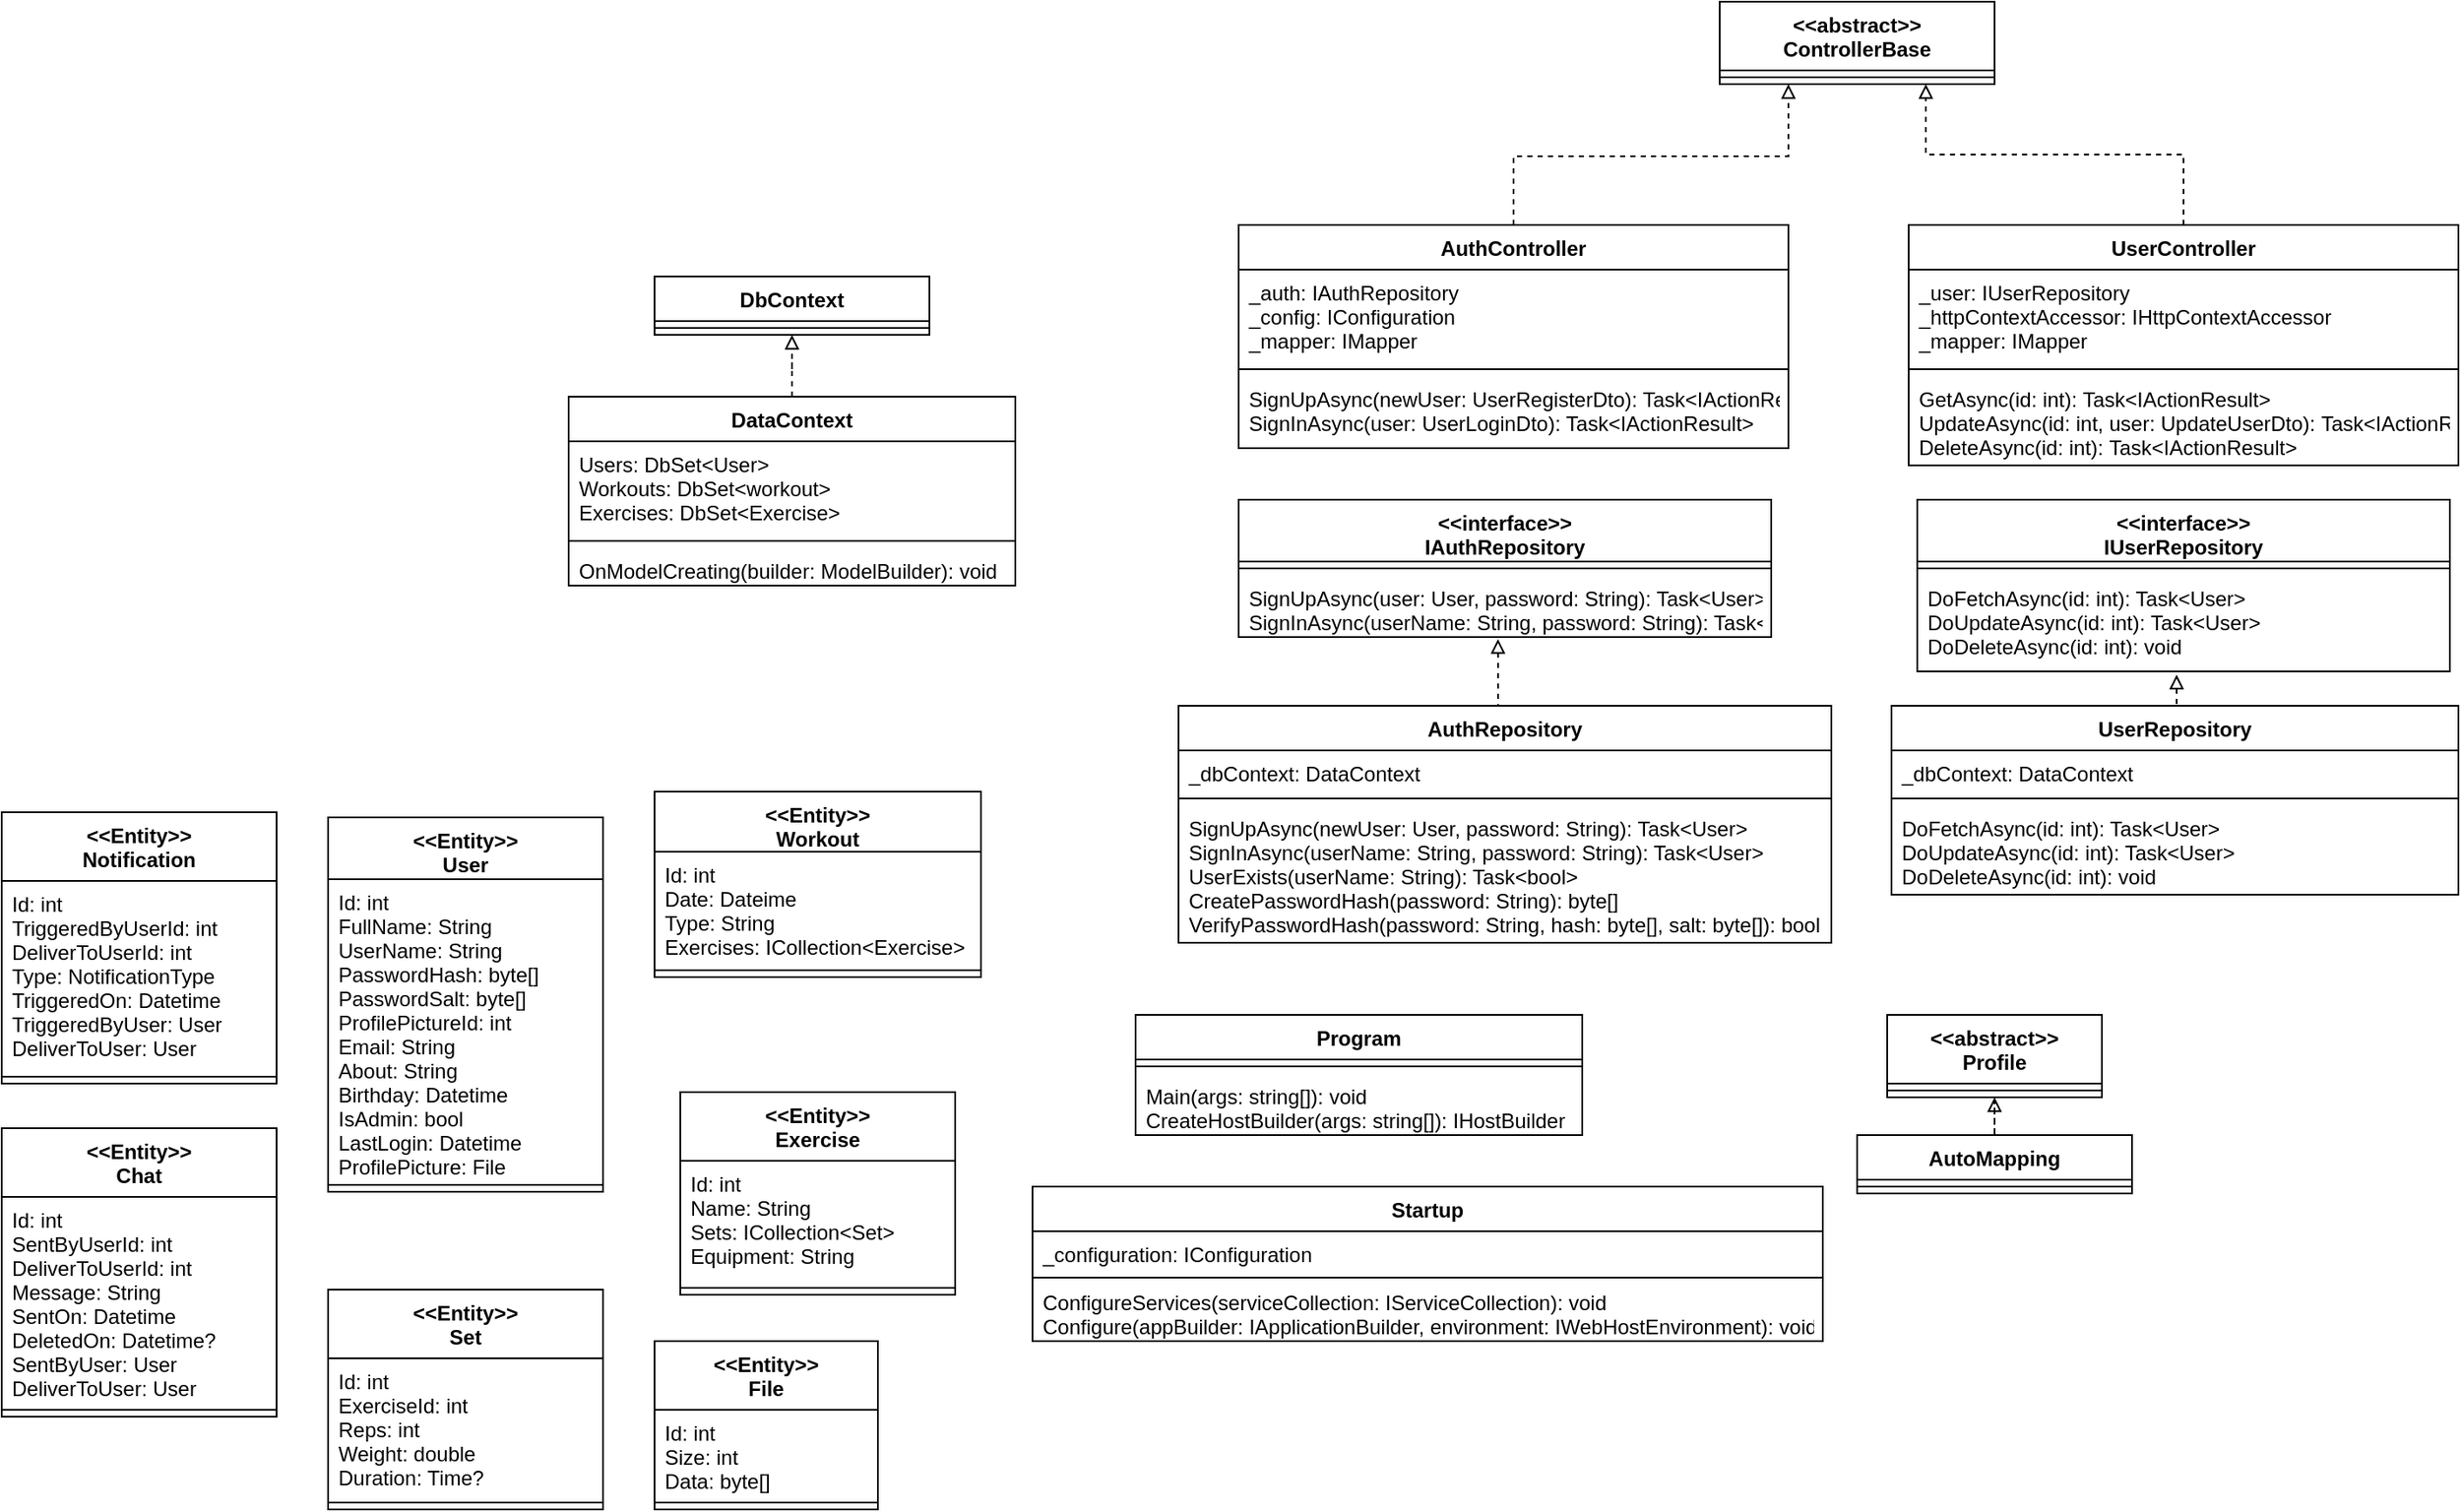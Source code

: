 <mxfile version="14.4.3" type="device"><diagram id="C5RBs43oDa-KdzZeNtuy" name="Page-1"><mxGraphModel dx="1919" dy="1663" grid="1" gridSize="10" guides="1" tooltips="1" connect="1" arrows="1" fold="1" page="1" pageScale="1" pageWidth="827" pageHeight="1169" math="0" shadow="0"><root><mxCell id="WIyWlLk6GJQsqaUBKTNV-0"/><mxCell id="WIyWlLk6GJQsqaUBKTNV-1" parent="WIyWlLk6GJQsqaUBKTNV-0"/><mxCell id="jJZRjI1ncMIVMqgNboZj-0" value="Program" style="swimlane;fontStyle=1;align=center;verticalAlign=top;childLayout=stackLayout;horizontal=1;startSize=26;horizontalStack=0;resizeParent=1;resizeParentMax=0;resizeLast=0;collapsible=1;marginBottom=0;" parent="WIyWlLk6GJQsqaUBKTNV-1" vertex="1"><mxGeometry x="-160" y="470" width="260" height="70" as="geometry"/></mxCell><mxCell id="jJZRjI1ncMIVMqgNboZj-2" value="" style="line;strokeWidth=1;fillColor=none;align=left;verticalAlign=middle;spacingTop=-1;spacingLeft=3;spacingRight=3;rotatable=0;labelPosition=right;points=[];portConstraint=eastwest;" parent="jJZRjI1ncMIVMqgNboZj-0" vertex="1"><mxGeometry y="26" width="260" height="8" as="geometry"/></mxCell><mxCell id="jJZRjI1ncMIVMqgNboZj-3" value="Main(args: string[]): void&#10;CreateHostBuilder(args: string[]): IHostBuilder" style="text;strokeColor=none;fillColor=none;align=left;verticalAlign=top;spacingLeft=4;spacingRight=4;overflow=hidden;rotatable=0;points=[[0,0.5],[1,0.5]];portConstraint=eastwest;" parent="jJZRjI1ncMIVMqgNboZj-0" vertex="1"><mxGeometry y="34" width="260" height="36" as="geometry"/></mxCell><mxCell id="jJZRjI1ncMIVMqgNboZj-8" value="Startup" style="swimlane;fontStyle=1;align=center;verticalAlign=top;childLayout=stackLayout;horizontal=1;startSize=26;horizontalStack=0;resizeParent=1;resizeParentMax=0;resizeLast=0;collapsible=1;marginBottom=0;" parent="WIyWlLk6GJQsqaUBKTNV-1" vertex="1"><mxGeometry x="-220" y="570" width="460" height="90" as="geometry"/></mxCell><mxCell id="jJZRjI1ncMIVMqgNboZj-9" value="_configuration: IConfiguration" style="text;strokeColor=none;fillColor=none;align=left;verticalAlign=top;spacingLeft=4;spacingRight=4;overflow=hidden;rotatable=0;points=[[0,0.5],[1,0.5]];portConstraint=eastwest;" parent="jJZRjI1ncMIVMqgNboZj-8" vertex="1"><mxGeometry y="26" width="460" height="26" as="geometry"/></mxCell><mxCell id="jJZRjI1ncMIVMqgNboZj-10" value="" style="line;strokeWidth=1;fillColor=none;align=left;verticalAlign=middle;spacingTop=-1;spacingLeft=3;spacingRight=3;rotatable=0;labelPosition=right;points=[];portConstraint=eastwest;" parent="jJZRjI1ncMIVMqgNboZj-8" vertex="1"><mxGeometry y="52" width="460" height="2" as="geometry"/></mxCell><mxCell id="jJZRjI1ncMIVMqgNboZj-11" value="ConfigureServices(serviceCollection: IServiceCollection): void&#10;Configure(appBuilder: IApplicationBuilder, environment: IWebHostEnvironment): void" style="text;strokeColor=none;fillColor=none;align=left;verticalAlign=top;spacingLeft=4;spacingRight=4;overflow=hidden;rotatable=0;points=[[0,0.5],[1,0.5]];portConstraint=eastwest;" parent="jJZRjI1ncMIVMqgNboZj-8" vertex="1"><mxGeometry y="54" width="460" height="36" as="geometry"/></mxCell><mxCell id="jJZRjI1ncMIVMqgNboZj-20" style="edgeStyle=orthogonalEdgeStyle;rounded=0;orthogonalLoop=1;jettySize=auto;html=1;entryX=0.5;entryY=1;entryDx=0;entryDy=0;dashed=1;endArrow=block;endFill=0;" parent="WIyWlLk6GJQsqaUBKTNV-1" source="jJZRjI1ncMIVMqgNboZj-12" target="jJZRjI1ncMIVMqgNboZj-16" edge="1"><mxGeometry relative="1" as="geometry"/></mxCell><mxCell id="jJZRjI1ncMIVMqgNboZj-12" value="AutoMapping" style="swimlane;fontStyle=1;align=center;verticalAlign=top;childLayout=stackLayout;horizontal=1;startSize=26;horizontalStack=0;resizeParent=1;resizeParentMax=0;resizeLast=0;collapsible=1;marginBottom=0;" parent="WIyWlLk6GJQsqaUBKTNV-1" vertex="1"><mxGeometry x="260" y="540" width="160" height="34" as="geometry"/></mxCell><mxCell id="jJZRjI1ncMIVMqgNboZj-14" value="" style="line;strokeWidth=1;fillColor=none;align=left;verticalAlign=middle;spacingTop=-1;spacingLeft=3;spacingRight=3;rotatable=0;labelPosition=right;points=[];portConstraint=eastwest;" parent="jJZRjI1ncMIVMqgNboZj-12" vertex="1"><mxGeometry y="26" width="160" height="8" as="geometry"/></mxCell><mxCell id="jJZRjI1ncMIVMqgNboZj-16" value="&lt;&lt;abstract&gt;&gt;&#10;Profile" style="swimlane;fontStyle=1;align=center;verticalAlign=top;childLayout=stackLayout;horizontal=1;startSize=40;horizontalStack=0;resizeParent=1;resizeParentMax=0;resizeLast=0;collapsible=1;marginBottom=0;" parent="WIyWlLk6GJQsqaUBKTNV-1" vertex="1"><mxGeometry x="277.5" y="470" width="125" height="48" as="geometry"><mxRectangle x="-15" y="320" width="110" height="40" as="alternateBounds"/></mxGeometry></mxCell><mxCell id="jJZRjI1ncMIVMqgNboZj-18" value="" style="line;strokeWidth=1;fillColor=none;align=left;verticalAlign=middle;spacingTop=-1;spacingLeft=3;spacingRight=3;rotatable=0;labelPosition=right;points=[];portConstraint=eastwest;" parent="jJZRjI1ncMIVMqgNboZj-16" vertex="1"><mxGeometry y="40" width="125" height="8" as="geometry"/></mxCell><mxCell id="jJZRjI1ncMIVMqgNboZj-21" value="&lt;&lt;Entity&gt;&gt;&#10;User" style="swimlane;fontStyle=1;align=center;verticalAlign=top;childLayout=stackLayout;horizontal=1;startSize=36;horizontalStack=0;resizeParent=1;resizeParentMax=0;resizeLast=0;collapsible=1;marginBottom=0;" parent="WIyWlLk6GJQsqaUBKTNV-1" vertex="1"><mxGeometry x="-630" y="355" width="160" height="218" as="geometry"/></mxCell><mxCell id="jJZRjI1ncMIVMqgNboZj-22" value="Id: int&#10;FullName: String&#10;UserName: String&#10;PasswordHash: byte[]&#10;PasswordSalt: byte[]&#10;ProfilePictureId: int&#10;Email: String&#10;About: String&#10;Birthday: Datetime&#10;IsAdmin: bool&#10;LastLogin: Datetime&#10;ProfilePicture: File" style="text;strokeColor=none;fillColor=none;align=left;verticalAlign=top;spacingLeft=4;spacingRight=4;overflow=hidden;rotatable=0;points=[[0,0.5],[1,0.5]];portConstraint=eastwest;" parent="jJZRjI1ncMIVMqgNboZj-21" vertex="1"><mxGeometry y="36" width="160" height="174" as="geometry"/></mxCell><mxCell id="jJZRjI1ncMIVMqgNboZj-23" value="" style="line;strokeWidth=1;fillColor=none;align=left;verticalAlign=middle;spacingTop=-1;spacingLeft=3;spacingRight=3;rotatable=0;labelPosition=right;points=[];portConstraint=eastwest;" parent="jJZRjI1ncMIVMqgNboZj-21" vertex="1"><mxGeometry y="210" width="160" height="8" as="geometry"/></mxCell><mxCell id="jJZRjI1ncMIVMqgNboZj-25" value="&lt;&lt;Entity&gt;&gt;&#10;Workout" style="swimlane;fontStyle=1;align=center;verticalAlign=top;childLayout=stackLayout;horizontal=1;startSize=35;horizontalStack=0;resizeParent=1;resizeParentMax=0;resizeLast=0;collapsible=1;marginBottom=0;" parent="WIyWlLk6GJQsqaUBKTNV-1" vertex="1"><mxGeometry x="-440" y="340" width="190" height="108" as="geometry"/></mxCell><mxCell id="jJZRjI1ncMIVMqgNboZj-26" value="Id: int&#10;Date: Dateime&#10;Type: String&#10;Exercises: ICollection&lt;Exercise&gt;" style="text;strokeColor=none;fillColor=none;align=left;verticalAlign=top;spacingLeft=4;spacingRight=4;overflow=hidden;rotatable=0;points=[[0,0.5],[1,0.5]];portConstraint=eastwest;" parent="jJZRjI1ncMIVMqgNboZj-25" vertex="1"><mxGeometry y="35" width="190" height="65" as="geometry"/></mxCell><mxCell id="jJZRjI1ncMIVMqgNboZj-27" value="" style="line;strokeWidth=1;fillColor=none;align=left;verticalAlign=middle;spacingTop=-1;spacingLeft=3;spacingRight=3;rotatable=0;labelPosition=right;points=[];portConstraint=eastwest;" parent="jJZRjI1ncMIVMqgNboZj-25" vertex="1"><mxGeometry y="100" width="190" height="8" as="geometry"/></mxCell><mxCell id="jJZRjI1ncMIVMqgNboZj-29" value="&lt;&lt;Entity&gt;&gt;&#10;Exercise" style="swimlane;fontStyle=1;align=center;verticalAlign=top;childLayout=stackLayout;horizontal=1;startSize=40;horizontalStack=0;resizeParent=1;resizeParentMax=0;resizeLast=0;collapsible=1;marginBottom=0;" parent="WIyWlLk6GJQsqaUBKTNV-1" vertex="1"><mxGeometry x="-425" y="515" width="160" height="118" as="geometry"/></mxCell><mxCell id="jJZRjI1ncMIVMqgNboZj-30" value="Id: int&#10;Name: String&#10;Sets: ICollection&lt;Set&gt;&#10;Equipment: String" style="text;strokeColor=none;fillColor=none;align=left;verticalAlign=top;spacingLeft=4;spacingRight=4;overflow=hidden;rotatable=0;points=[[0,0.5],[1,0.5]];portConstraint=eastwest;" parent="jJZRjI1ncMIVMqgNboZj-29" vertex="1"><mxGeometry y="40" width="160" height="70" as="geometry"/></mxCell><mxCell id="jJZRjI1ncMIVMqgNboZj-31" value="" style="line;strokeWidth=1;fillColor=none;align=left;verticalAlign=middle;spacingTop=-1;spacingLeft=3;spacingRight=3;rotatable=0;labelPosition=right;points=[];portConstraint=eastwest;" parent="jJZRjI1ncMIVMqgNboZj-29" vertex="1"><mxGeometry y="110" width="160" height="8" as="geometry"/></mxCell><mxCell id="jJZRjI1ncMIVMqgNboZj-41" style="edgeStyle=orthogonalEdgeStyle;rounded=0;orthogonalLoop=1;jettySize=auto;html=1;entryX=0.5;entryY=1;entryDx=0;entryDy=0;dashed=1;endArrow=block;endFill=0;" parent="WIyWlLk6GJQsqaUBKTNV-1" source="jJZRjI1ncMIVMqgNboZj-33" target="jJZRjI1ncMIVMqgNboZj-37" edge="1"><mxGeometry relative="1" as="geometry"/></mxCell><mxCell id="jJZRjI1ncMIVMqgNboZj-33" value="DataContext" style="swimlane;fontStyle=1;align=center;verticalAlign=top;childLayout=stackLayout;horizontal=1;startSize=26;horizontalStack=0;resizeParent=1;resizeParentMax=0;resizeLast=0;collapsible=1;marginBottom=0;" parent="WIyWlLk6GJQsqaUBKTNV-1" vertex="1"><mxGeometry x="-490" y="110" width="260" height="110" as="geometry"/></mxCell><mxCell id="jJZRjI1ncMIVMqgNboZj-34" value="Users: DbSet&lt;User&gt;&#10;Workouts: DbSet&lt;workout&gt;&#10;Exercises: DbSet&lt;Exercise&gt;" style="text;strokeColor=none;fillColor=none;align=left;verticalAlign=top;spacingLeft=4;spacingRight=4;overflow=hidden;rotatable=0;points=[[0,0.5],[1,0.5]];portConstraint=eastwest;" parent="jJZRjI1ncMIVMqgNboZj-33" vertex="1"><mxGeometry y="26" width="260" height="54" as="geometry"/></mxCell><mxCell id="jJZRjI1ncMIVMqgNboZj-35" value="" style="line;strokeWidth=1;fillColor=none;align=left;verticalAlign=middle;spacingTop=-1;spacingLeft=3;spacingRight=3;rotatable=0;labelPosition=right;points=[];portConstraint=eastwest;" parent="jJZRjI1ncMIVMqgNboZj-33" vertex="1"><mxGeometry y="80" width="260" height="8" as="geometry"/></mxCell><mxCell id="jJZRjI1ncMIVMqgNboZj-36" value="OnModelCreating(builder: ModelBuilder): void" style="text;strokeColor=none;fillColor=none;align=left;verticalAlign=top;spacingLeft=4;spacingRight=4;overflow=hidden;rotatable=0;points=[[0,0.5],[1,0.5]];portConstraint=eastwest;" parent="jJZRjI1ncMIVMqgNboZj-33" vertex="1"><mxGeometry y="88" width="260" height="22" as="geometry"/></mxCell><mxCell id="jJZRjI1ncMIVMqgNboZj-37" value="DbContext" style="swimlane;fontStyle=1;align=center;verticalAlign=top;childLayout=stackLayout;horizontal=1;startSize=26;horizontalStack=0;resizeParent=1;resizeParentMax=0;resizeLast=0;collapsible=1;marginBottom=0;" parent="WIyWlLk6GJQsqaUBKTNV-1" vertex="1"><mxGeometry x="-440" y="40" width="160" height="34" as="geometry"/></mxCell><mxCell id="jJZRjI1ncMIVMqgNboZj-39" value="" style="line;strokeWidth=1;fillColor=none;align=left;verticalAlign=middle;spacingTop=-1;spacingLeft=3;spacingRight=3;rotatable=0;labelPosition=right;points=[];portConstraint=eastwest;" parent="jJZRjI1ncMIVMqgNboZj-37" vertex="1"><mxGeometry y="26" width="160" height="8" as="geometry"/></mxCell><mxCell id="jJZRjI1ncMIVMqgNboZj-42" value="&lt;&lt;abstract&gt;&gt;&#10;ControllerBase" style="swimlane;fontStyle=1;align=center;verticalAlign=top;childLayout=stackLayout;horizontal=1;startSize=40;horizontalStack=0;resizeParent=1;resizeParentMax=0;resizeLast=0;collapsible=1;marginBottom=0;" parent="WIyWlLk6GJQsqaUBKTNV-1" vertex="1"><mxGeometry x="180" y="-120" width="160" height="48" as="geometry"/></mxCell><mxCell id="jJZRjI1ncMIVMqgNboZj-44" value="" style="line;strokeWidth=1;fillColor=none;align=left;verticalAlign=middle;spacingTop=-1;spacingLeft=3;spacingRight=3;rotatable=0;labelPosition=right;points=[];portConstraint=eastwest;" parent="jJZRjI1ncMIVMqgNboZj-42" vertex="1"><mxGeometry y="40" width="160" height="8" as="geometry"/></mxCell><mxCell id="jJZRjI1ncMIVMqgNboZj-50" style="edgeStyle=orthogonalEdgeStyle;rounded=0;orthogonalLoop=1;jettySize=auto;html=1;dashed=1;endArrow=block;endFill=0;exitX=0.5;exitY=0;exitDx=0;exitDy=0;entryX=0.25;entryY=1;entryDx=0;entryDy=0;" parent="WIyWlLk6GJQsqaUBKTNV-1" source="jJZRjI1ncMIVMqgNboZj-46" target="jJZRjI1ncMIVMqgNboZj-42" edge="1"><mxGeometry relative="1" as="geometry"><mxPoint x="210" y="-50" as="targetPoint"/><Array as="points"><mxPoint x="60" y="-30"/><mxPoint x="220" y="-30"/></Array></mxGeometry></mxCell><mxCell id="jJZRjI1ncMIVMqgNboZj-46" value="AuthController" style="swimlane;fontStyle=1;align=center;verticalAlign=top;childLayout=stackLayout;horizontal=1;startSize=26;horizontalStack=0;resizeParent=1;resizeParentMax=0;resizeLast=0;collapsible=1;marginBottom=0;" parent="WIyWlLk6GJQsqaUBKTNV-1" vertex="1"><mxGeometry x="-100" y="10" width="320" height="130" as="geometry"/></mxCell><mxCell id="jJZRjI1ncMIVMqgNboZj-47" value="_auth: IAuthRepository&#10;_config: IConfiguration&#10;_mapper: IMapper" style="text;strokeColor=none;fillColor=none;align=left;verticalAlign=top;spacingLeft=4;spacingRight=4;overflow=hidden;rotatable=0;points=[[0,0.5],[1,0.5]];portConstraint=eastwest;" parent="jJZRjI1ncMIVMqgNboZj-46" vertex="1"><mxGeometry y="26" width="320" height="54" as="geometry"/></mxCell><mxCell id="jJZRjI1ncMIVMqgNboZj-48" value="" style="line;strokeWidth=1;fillColor=none;align=left;verticalAlign=middle;spacingTop=-1;spacingLeft=3;spacingRight=3;rotatable=0;labelPosition=right;points=[];portConstraint=eastwest;" parent="jJZRjI1ncMIVMqgNboZj-46" vertex="1"><mxGeometry y="80" width="320" height="8" as="geometry"/></mxCell><mxCell id="jJZRjI1ncMIVMqgNboZj-49" value="SignUpAsync(newUser: UserRegisterDto): Task&lt;IActionResult&gt;&#10;SignInAsync(user: UserLoginDto): Task&lt;IActionResult&gt;" style="text;strokeColor=none;fillColor=none;align=left;verticalAlign=top;spacingLeft=4;spacingRight=4;overflow=hidden;rotatable=0;points=[[0,0.5],[1,0.5]];portConstraint=eastwest;" parent="jJZRjI1ncMIVMqgNboZj-46" vertex="1"><mxGeometry y="88" width="320" height="42" as="geometry"/></mxCell><mxCell id="jJZRjI1ncMIVMqgNboZj-51" value="&lt;&lt;interface&gt;&gt;&#10;IAuthRepository" style="swimlane;fontStyle=1;align=center;verticalAlign=top;childLayout=stackLayout;horizontal=1;startSize=36;horizontalStack=0;resizeParent=1;resizeParentMax=0;resizeLast=0;collapsible=1;marginBottom=0;" parent="WIyWlLk6GJQsqaUBKTNV-1" vertex="1"><mxGeometry x="-100" y="170" width="310" height="80" as="geometry"/></mxCell><mxCell id="jJZRjI1ncMIVMqgNboZj-53" value="" style="line;strokeWidth=1;fillColor=none;align=left;verticalAlign=middle;spacingTop=-1;spacingLeft=3;spacingRight=3;rotatable=0;labelPosition=right;points=[];portConstraint=eastwest;" parent="jJZRjI1ncMIVMqgNboZj-51" vertex="1"><mxGeometry y="36" width="310" height="8" as="geometry"/></mxCell><mxCell id="jJZRjI1ncMIVMqgNboZj-54" value="SignUpAsync(user: User, password: String): Task&lt;User&gt;&#10;SignInAsync(userName: String, password: String): Task&lt;User&gt;" style="text;strokeColor=none;fillColor=none;align=left;verticalAlign=top;spacingLeft=4;spacingRight=4;overflow=hidden;rotatable=0;points=[[0,0.5],[1,0.5]];portConstraint=eastwest;" parent="jJZRjI1ncMIVMqgNboZj-51" vertex="1"><mxGeometry y="44" width="310" height="36" as="geometry"/></mxCell><mxCell id="jJZRjI1ncMIVMqgNboZj-59" style="edgeStyle=orthogonalEdgeStyle;rounded=0;orthogonalLoop=1;jettySize=auto;html=1;entryX=0.487;entryY=1.033;entryDx=0;entryDy=0;entryPerimeter=0;dashed=1;endArrow=block;endFill=0;exitX=0.5;exitY=0;exitDx=0;exitDy=0;" parent="WIyWlLk6GJQsqaUBKTNV-1" source="jJZRjI1ncMIVMqgNboZj-55" target="jJZRjI1ncMIVMqgNboZj-54" edge="1"><mxGeometry relative="1" as="geometry"><Array as="points"><mxPoint x="51" y="310"/></Array></mxGeometry></mxCell><mxCell id="jJZRjI1ncMIVMqgNboZj-55" value="AuthRepository" style="swimlane;fontStyle=1;align=center;verticalAlign=top;childLayout=stackLayout;horizontal=1;startSize=26;horizontalStack=0;resizeParent=1;resizeParentMax=0;resizeLast=0;collapsible=1;marginBottom=0;" parent="WIyWlLk6GJQsqaUBKTNV-1" vertex="1"><mxGeometry x="-135" y="290" width="380" height="138" as="geometry"/></mxCell><mxCell id="jJZRjI1ncMIVMqgNboZj-56" value="_dbContext: DataContext" style="text;strokeColor=none;fillColor=none;align=left;verticalAlign=top;spacingLeft=4;spacingRight=4;overflow=hidden;rotatable=0;points=[[0,0.5],[1,0.5]];portConstraint=eastwest;" parent="jJZRjI1ncMIVMqgNboZj-55" vertex="1"><mxGeometry y="26" width="380" height="24" as="geometry"/></mxCell><mxCell id="jJZRjI1ncMIVMqgNboZj-57" value="" style="line;strokeWidth=1;fillColor=none;align=left;verticalAlign=middle;spacingTop=-1;spacingLeft=3;spacingRight=3;rotatable=0;labelPosition=right;points=[];portConstraint=eastwest;" parent="jJZRjI1ncMIVMqgNboZj-55" vertex="1"><mxGeometry y="50" width="380" height="8" as="geometry"/></mxCell><mxCell id="jJZRjI1ncMIVMqgNboZj-58" value="SignUpAsync(newUser: User, password: String): Task&lt;User&gt;&#10;SignInAsync(userName: String, password: String): Task&lt;User&gt;&#10;UserExists(userName: String): Task&lt;bool&gt;&#10;CreatePasswordHash(password: String): byte[]&#10;VerifyPasswordHash(password: String, hash: byte[], salt: byte[]): bool" style="text;strokeColor=none;fillColor=none;align=left;verticalAlign=top;spacingLeft=4;spacingRight=4;overflow=hidden;rotatable=0;points=[[0,0.5],[1,0.5]];portConstraint=eastwest;" parent="jJZRjI1ncMIVMqgNboZj-55" vertex="1"><mxGeometry y="58" width="380" height="80" as="geometry"/></mxCell><mxCell id="jJZRjI1ncMIVMqgNboZj-64" style="edgeStyle=orthogonalEdgeStyle;rounded=0;orthogonalLoop=1;jettySize=auto;html=1;dashed=1;endArrow=block;endFill=0;exitX=0.5;exitY=0;exitDx=0;exitDy=0;entryX=0.75;entryY=1;entryDx=0;entryDy=0;" parent="WIyWlLk6GJQsqaUBKTNV-1" source="jJZRjI1ncMIVMqgNboZj-60" target="jJZRjI1ncMIVMqgNboZj-42" edge="1"><mxGeometry relative="1" as="geometry"><mxPoint x="220" y="-40.0" as="targetPoint"/></mxGeometry></mxCell><mxCell id="jJZRjI1ncMIVMqgNboZj-60" value="UserController" style="swimlane;fontStyle=1;align=center;verticalAlign=top;childLayout=stackLayout;horizontal=1;startSize=26;horizontalStack=0;resizeParent=1;resizeParentMax=0;resizeLast=0;collapsible=1;marginBottom=0;" parent="WIyWlLk6GJQsqaUBKTNV-1" vertex="1"><mxGeometry x="290" y="10" width="320" height="140" as="geometry"><mxRectangle x="290" y="10" width="120" height="26" as="alternateBounds"/></mxGeometry></mxCell><mxCell id="jJZRjI1ncMIVMqgNboZj-61" value="_user: IUserRepository&#10;_httpContextAccessor: IHttpContextAccessor&#10;_mapper: IMapper" style="text;strokeColor=none;fillColor=none;align=left;verticalAlign=top;spacingLeft=4;spacingRight=4;overflow=hidden;rotatable=0;points=[[0,0.5],[1,0.5]];portConstraint=eastwest;" parent="jJZRjI1ncMIVMqgNboZj-60" vertex="1"><mxGeometry y="26" width="320" height="54" as="geometry"/></mxCell><mxCell id="jJZRjI1ncMIVMqgNboZj-62" value="" style="line;strokeWidth=1;fillColor=none;align=left;verticalAlign=middle;spacingTop=-1;spacingLeft=3;spacingRight=3;rotatable=0;labelPosition=right;points=[];portConstraint=eastwest;" parent="jJZRjI1ncMIVMqgNboZj-60" vertex="1"><mxGeometry y="80" width="320" height="8" as="geometry"/></mxCell><mxCell id="jJZRjI1ncMIVMqgNboZj-63" value="GetAsync(id: int): Task&lt;IActionResult&gt;&#10;UpdateAsync(id: int, user: UpdateUserDto): Task&lt;IActionResult&gt;&#10;DeleteAsync(id: int): Task&lt;IActionResult&gt;" style="text;strokeColor=none;fillColor=none;align=left;verticalAlign=top;spacingLeft=4;spacingRight=4;overflow=hidden;rotatable=0;points=[[0,0.5],[1,0.5]];portConstraint=eastwest;" parent="jJZRjI1ncMIVMqgNboZj-60" vertex="1"><mxGeometry y="88" width="320" height="52" as="geometry"/></mxCell><mxCell id="jJZRjI1ncMIVMqgNboZj-65" value="&lt;&lt;interface&gt;&gt;&#10;IUserRepository" style="swimlane;fontStyle=1;align=center;verticalAlign=top;childLayout=stackLayout;horizontal=1;startSize=36;horizontalStack=0;resizeParent=1;resizeParentMax=0;resizeLast=0;collapsible=1;marginBottom=0;" parent="WIyWlLk6GJQsqaUBKTNV-1" vertex="1"><mxGeometry x="295" y="170" width="310" height="100" as="geometry"/></mxCell><mxCell id="jJZRjI1ncMIVMqgNboZj-66" value="" style="line;strokeWidth=1;fillColor=none;align=left;verticalAlign=middle;spacingTop=-1;spacingLeft=3;spacingRight=3;rotatable=0;labelPosition=right;points=[];portConstraint=eastwest;" parent="jJZRjI1ncMIVMqgNboZj-65" vertex="1"><mxGeometry y="36" width="310" height="8" as="geometry"/></mxCell><mxCell id="jJZRjI1ncMIVMqgNboZj-67" value="DoFetchAsync(id: int): Task&lt;User&gt;&#10;DoUpdateAsync(id: int): Task&lt;User&gt;&#10;DoDeleteAsync(id: int): void" style="text;strokeColor=none;fillColor=none;align=left;verticalAlign=top;spacingLeft=4;spacingRight=4;overflow=hidden;rotatable=0;points=[[0,0.5],[1,0.5]];portConstraint=eastwest;" parent="jJZRjI1ncMIVMqgNboZj-65" vertex="1"><mxGeometry y="44" width="310" height="56" as="geometry"/></mxCell><mxCell id="jJZRjI1ncMIVMqgNboZj-68" style="edgeStyle=orthogonalEdgeStyle;rounded=0;orthogonalLoop=1;jettySize=auto;html=1;entryX=0.487;entryY=1.033;entryDx=0;entryDy=0;entryPerimeter=0;dashed=1;endArrow=block;endFill=0;exitX=0.5;exitY=0;exitDx=0;exitDy=0;" parent="WIyWlLk6GJQsqaUBKTNV-1" source="jJZRjI1ncMIVMqgNboZj-69" target="jJZRjI1ncMIVMqgNboZj-67" edge="1"><mxGeometry relative="1" as="geometry"><Array as="points"><mxPoint x="446" y="304"/></Array></mxGeometry></mxCell><mxCell id="jJZRjI1ncMIVMqgNboZj-69" value="UserRepository" style="swimlane;fontStyle=1;align=center;verticalAlign=top;childLayout=stackLayout;horizontal=1;startSize=26;horizontalStack=0;resizeParent=1;resizeParentMax=0;resizeLast=0;collapsible=1;marginBottom=0;" parent="WIyWlLk6GJQsqaUBKTNV-1" vertex="1"><mxGeometry x="280" y="290" width="330" height="110" as="geometry"/></mxCell><mxCell id="jJZRjI1ncMIVMqgNboZj-70" value="_dbContext: DataContext" style="text;strokeColor=none;fillColor=none;align=left;verticalAlign=top;spacingLeft=4;spacingRight=4;overflow=hidden;rotatable=0;points=[[0,0.5],[1,0.5]];portConstraint=eastwest;" parent="jJZRjI1ncMIVMqgNboZj-69" vertex="1"><mxGeometry y="26" width="330" height="24" as="geometry"/></mxCell><mxCell id="jJZRjI1ncMIVMqgNboZj-71" value="" style="line;strokeWidth=1;fillColor=none;align=left;verticalAlign=middle;spacingTop=-1;spacingLeft=3;spacingRight=3;rotatable=0;labelPosition=right;points=[];portConstraint=eastwest;" parent="jJZRjI1ncMIVMqgNboZj-69" vertex="1"><mxGeometry y="50" width="330" height="8" as="geometry"/></mxCell><mxCell id="jJZRjI1ncMIVMqgNboZj-72" value="DoFetchAsync(id: int): Task&lt;User&gt;&#10;DoUpdateAsync(id: int): Task&lt;User&gt;&#10;DoDeleteAsync(id: int): void" style="text;strokeColor=none;fillColor=none;align=left;verticalAlign=top;spacingLeft=4;spacingRight=4;overflow=hidden;rotatable=0;points=[[0,0.5],[1,0.5]];portConstraint=eastwest;" parent="jJZRjI1ncMIVMqgNboZj-69" vertex="1"><mxGeometry y="58" width="330" height="52" as="geometry"/></mxCell><mxCell id="jJZRjI1ncMIVMqgNboZj-73" value="&lt;&lt;Entity&gt;&gt;&#10;Set" style="swimlane;fontStyle=1;align=center;verticalAlign=top;childLayout=stackLayout;horizontal=1;startSize=40;horizontalStack=0;resizeParent=1;resizeParentMax=0;resizeLast=0;collapsible=1;marginBottom=0;" parent="WIyWlLk6GJQsqaUBKTNV-1" vertex="1"><mxGeometry x="-630" y="630" width="160" height="128" as="geometry"/></mxCell><mxCell id="jJZRjI1ncMIVMqgNboZj-74" value="Id: int&#10;ExerciseId: int&#10;Reps: int&#10;Weight: double&#10;Duration: Time?" style="text;strokeColor=none;fillColor=none;align=left;verticalAlign=top;spacingLeft=4;spacingRight=4;overflow=hidden;rotatable=0;points=[[0,0.5],[1,0.5]];portConstraint=eastwest;" parent="jJZRjI1ncMIVMqgNboZj-73" vertex="1"><mxGeometry y="40" width="160" height="80" as="geometry"/></mxCell><mxCell id="jJZRjI1ncMIVMqgNboZj-75" value="" style="line;strokeWidth=1;fillColor=none;align=left;verticalAlign=middle;spacingTop=-1;spacingLeft=3;spacingRight=3;rotatable=0;labelPosition=right;points=[];portConstraint=eastwest;" parent="jJZRjI1ncMIVMqgNboZj-73" vertex="1"><mxGeometry y="120" width="160" height="8" as="geometry"/></mxCell><mxCell id="jJZRjI1ncMIVMqgNboZj-76" value="&lt;&lt;Entity&gt;&gt;&#10;Notification" style="swimlane;fontStyle=1;align=center;verticalAlign=top;childLayout=stackLayout;horizontal=1;startSize=40;horizontalStack=0;resizeParent=1;resizeParentMax=0;resizeLast=0;collapsible=1;marginBottom=0;" parent="WIyWlLk6GJQsqaUBKTNV-1" vertex="1"><mxGeometry x="-820" y="352" width="160" height="158" as="geometry"/></mxCell><mxCell id="jJZRjI1ncMIVMqgNboZj-77" value="Id: int&#10;TriggeredByUserId: int&#10;DeliverToUserId: int&#10;Type: NotificationType&#10;TriggeredOn: Datetime&#10;TriggeredByUser: User&#10;DeliverToUser: User" style="text;strokeColor=none;fillColor=none;align=left;verticalAlign=top;spacingLeft=4;spacingRight=4;overflow=hidden;rotatable=0;points=[[0,0.5],[1,0.5]];portConstraint=eastwest;" parent="jJZRjI1ncMIVMqgNboZj-76" vertex="1"><mxGeometry y="40" width="160" height="110" as="geometry"/></mxCell><mxCell id="jJZRjI1ncMIVMqgNboZj-78" value="" style="line;strokeWidth=1;fillColor=none;align=left;verticalAlign=middle;spacingTop=-1;spacingLeft=3;spacingRight=3;rotatable=0;labelPosition=right;points=[];portConstraint=eastwest;" parent="jJZRjI1ncMIVMqgNboZj-76" vertex="1"><mxGeometry y="150" width="160" height="8" as="geometry"/></mxCell><mxCell id="jJZRjI1ncMIVMqgNboZj-79" value="&lt;&lt;Entity&gt;&gt;&#10;Chat" style="swimlane;fontStyle=1;align=center;verticalAlign=top;childLayout=stackLayout;horizontal=1;startSize=40;horizontalStack=0;resizeParent=1;resizeParentMax=0;resizeLast=0;collapsible=1;marginBottom=0;" parent="WIyWlLk6GJQsqaUBKTNV-1" vertex="1"><mxGeometry x="-820" y="536" width="160" height="168" as="geometry"/></mxCell><mxCell id="jJZRjI1ncMIVMqgNboZj-80" value="Id: int&#10;SentByUserId: int&#10;DeliverToUserId: int&#10;Message: String&#10;SentOn: Datetime&#10;DeletedOn: Datetime?&#10;SentByUser: User&#10;DeliverToUser: User" style="text;strokeColor=none;fillColor=none;align=left;verticalAlign=top;spacingLeft=4;spacingRight=4;overflow=hidden;rotatable=0;points=[[0,0.5],[1,0.5]];portConstraint=eastwest;" parent="jJZRjI1ncMIVMqgNboZj-79" vertex="1"><mxGeometry y="40" width="160" height="120" as="geometry"/></mxCell><mxCell id="jJZRjI1ncMIVMqgNboZj-81" value="" style="line;strokeWidth=1;fillColor=none;align=left;verticalAlign=middle;spacingTop=-1;spacingLeft=3;spacingRight=3;rotatable=0;labelPosition=right;points=[];portConstraint=eastwest;" parent="jJZRjI1ncMIVMqgNboZj-79" vertex="1"><mxGeometry y="160" width="160" height="8" as="geometry"/></mxCell><mxCell id="jJZRjI1ncMIVMqgNboZj-82" value="&lt;&lt;Entity&gt;&gt;&#10;File" style="swimlane;fontStyle=1;align=center;verticalAlign=top;childLayout=stackLayout;horizontal=1;startSize=40;horizontalStack=0;resizeParent=1;resizeParentMax=0;resizeLast=0;collapsible=1;marginBottom=0;" parent="WIyWlLk6GJQsqaUBKTNV-1" vertex="1"><mxGeometry x="-440" y="660" width="130" height="98" as="geometry"/></mxCell><mxCell id="jJZRjI1ncMIVMqgNboZj-83" value="Id: int&#10;Size: int&#10;Data: byte[]" style="text;strokeColor=none;fillColor=none;align=left;verticalAlign=top;spacingLeft=4;spacingRight=4;overflow=hidden;rotatable=0;points=[[0,0.5],[1,0.5]];portConstraint=eastwest;" parent="jJZRjI1ncMIVMqgNboZj-82" vertex="1"><mxGeometry y="40" width="130" height="50" as="geometry"/></mxCell><mxCell id="jJZRjI1ncMIVMqgNboZj-84" value="" style="line;strokeWidth=1;fillColor=none;align=left;verticalAlign=middle;spacingTop=-1;spacingLeft=3;spacingRight=3;rotatable=0;labelPosition=right;points=[];portConstraint=eastwest;" parent="jJZRjI1ncMIVMqgNboZj-82" vertex="1"><mxGeometry y="90" width="130" height="8" as="geometry"/></mxCell></root></mxGraphModel></diagram></mxfile>